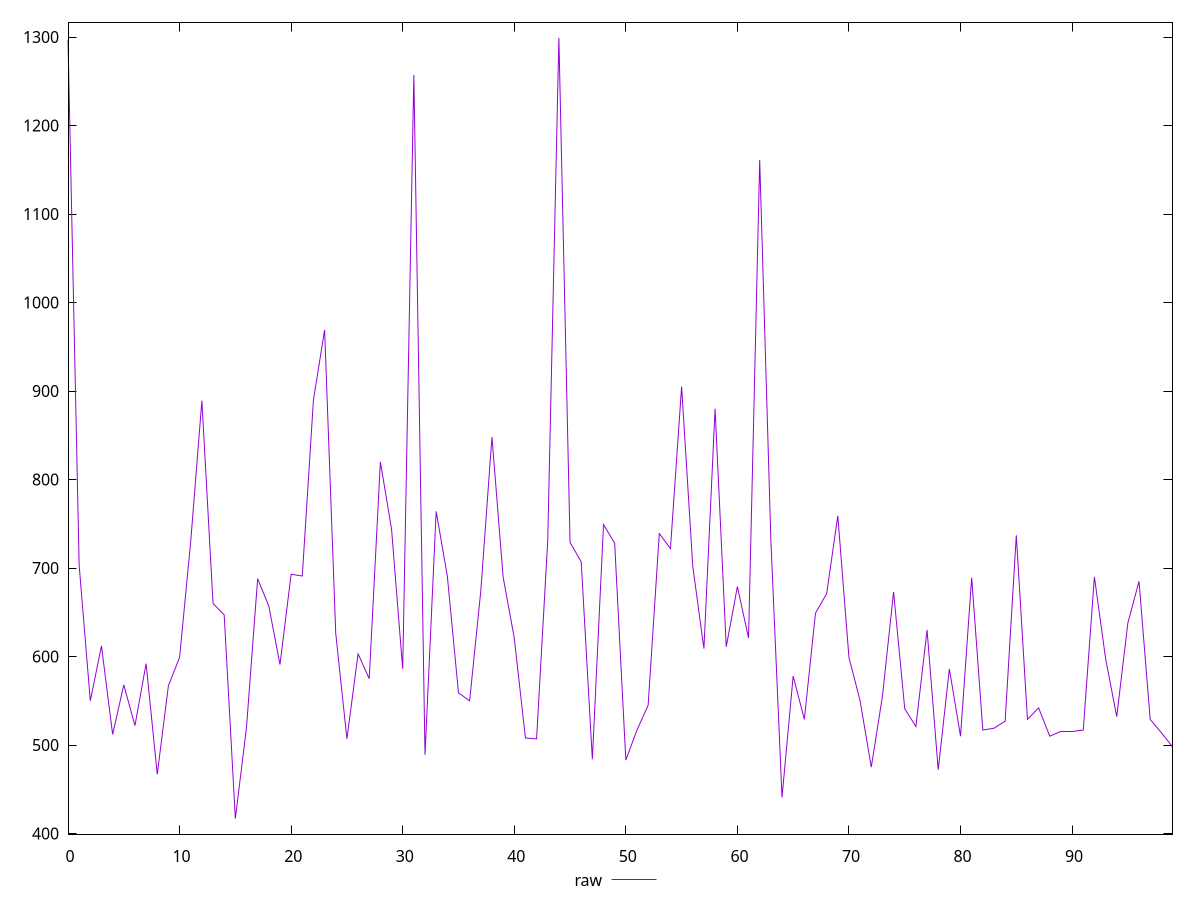 reset

$raw <<EOF
0 1297
1 703
2 550
3 612
4 512
5 568
6 522
7 592
8 467
9 567
10 599
11 730
12 889
13 660
14 647
15 417
16 520
17 688
18 657
19 591
20 693
21 691
22 890
23 969
24 626
25 507
26 603
27 575
28 820
29 744
30 586
31 1257
32 489
33 764
34 691
35 559
36 550
37 674
38 848
39 690
40 621
41 508
42 507
43 731
44 1299
45 729
46 707
47 484
48 749
49 728
50 483
51 517
52 545
53 739
54 722
55 905
56 702
57 609
58 880
59 611
60 679
61 621
62 1161
63 732
64 441
65 578
66 529
67 649
68 671
69 759
70 599
71 550
72 475
73 555
74 673
75 541
76 521
77 630
78 472
79 586
80 510
81 689
82 517
83 519
84 527
85 737
86 529
87 542
88 510
89 515
90 515
91 517
92 690
93 598
94 532
95 638
96 685
97 529
98 514
99 498
EOF

set key outside below
set xrange [0:99]
set yrange [399.36:1316.64]
set trange [399.36:1316.64]
set terminal svg size 640, 500 enhanced background rgb 'white'
set output "report_00013_2021-02-09T12-04-24.940Z/render-blocking-resources/samples/pages+cached+noadtech/raw/values.svg"

plot $raw title "raw" with line

reset
